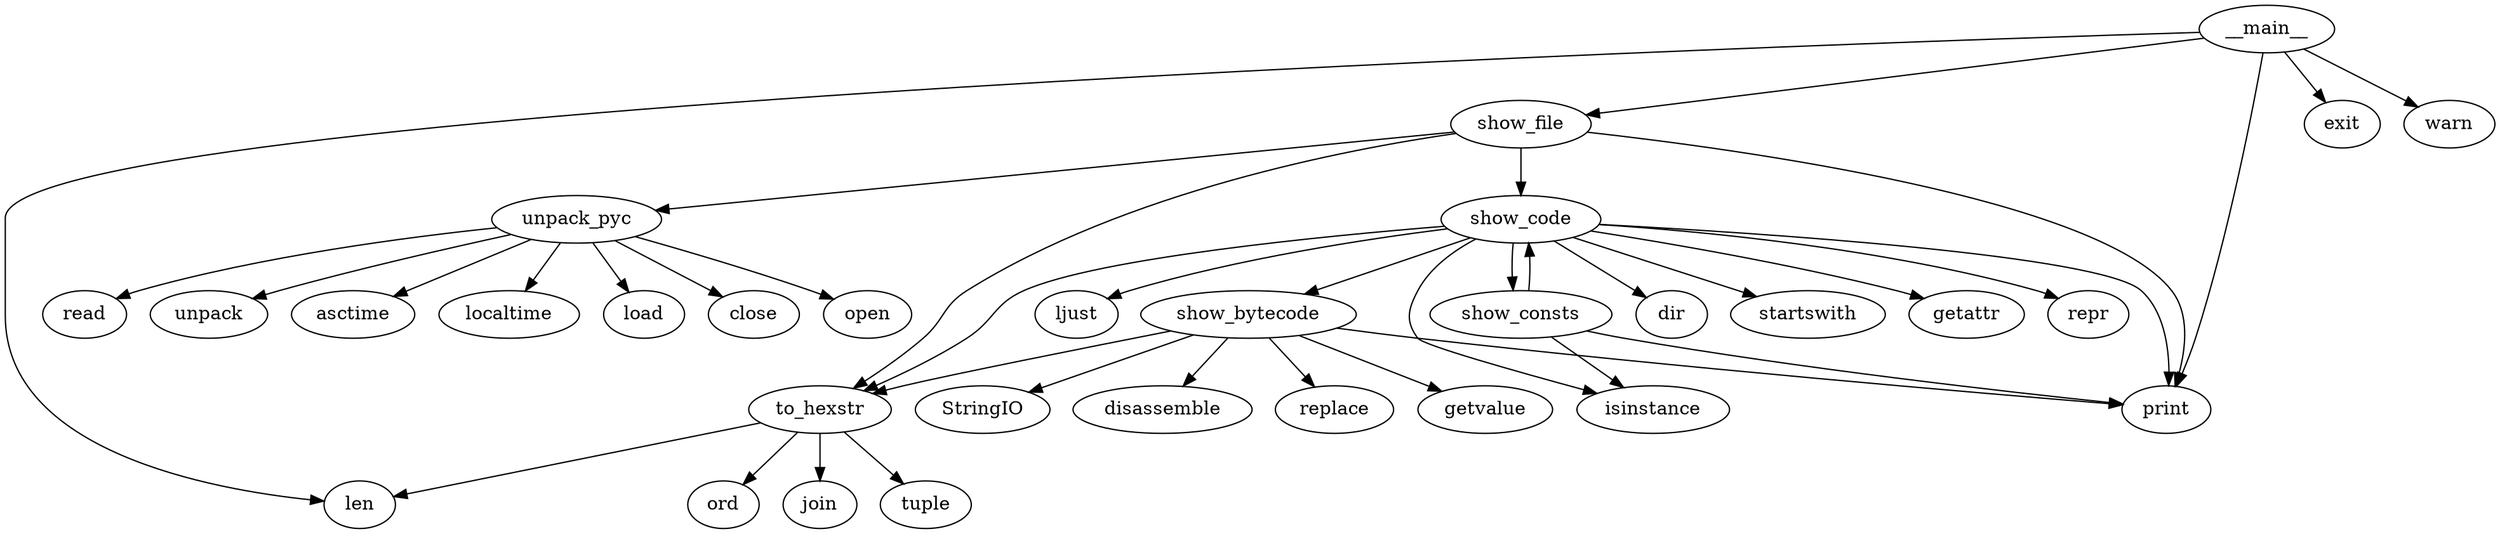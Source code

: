 strict digraph  {
to_hexstr;
join;
len;
tuple;
ord;
unpack_pyc;
open;
read;
unpack;
asctime;
localtime;
load;
close;
show_consts;
isinstance;
print;
show_code;
show_bytecode;
StringIO;
disassemble;
replace;
getvalue;
dir;
startswith;
getattr;
repr;
ljust;
show_file;
__main__;
exit;
warn;
to_hexstr -> join;
to_hexstr -> len;
to_hexstr -> tuple;
to_hexstr -> ord;
unpack_pyc -> open;
unpack_pyc -> read;
unpack_pyc -> unpack;
unpack_pyc -> asctime;
unpack_pyc -> localtime;
unpack_pyc -> load;
unpack_pyc -> close;
show_consts -> isinstance;
show_consts -> print;
show_consts -> show_code;
show_code -> dir;
show_code -> startswith;
show_code -> getattr;
show_code -> isinstance;
show_code -> repr;
show_code -> to_hexstr;
show_code -> print;
show_code -> ljust;
show_code -> show_consts;
show_code -> show_bytecode;
show_bytecode -> print;
show_bytecode -> to_hexstr;
show_bytecode -> StringIO;
show_bytecode -> disassemble;
show_bytecode -> replace;
show_bytecode -> getvalue;
show_file -> unpack_pyc;
show_file -> to_hexstr;
show_file -> print;
show_file -> show_code;
__main__ -> len;
__main__ -> exit;
__main__ -> warn;
__main__ -> print;
__main__ -> show_file;
}
